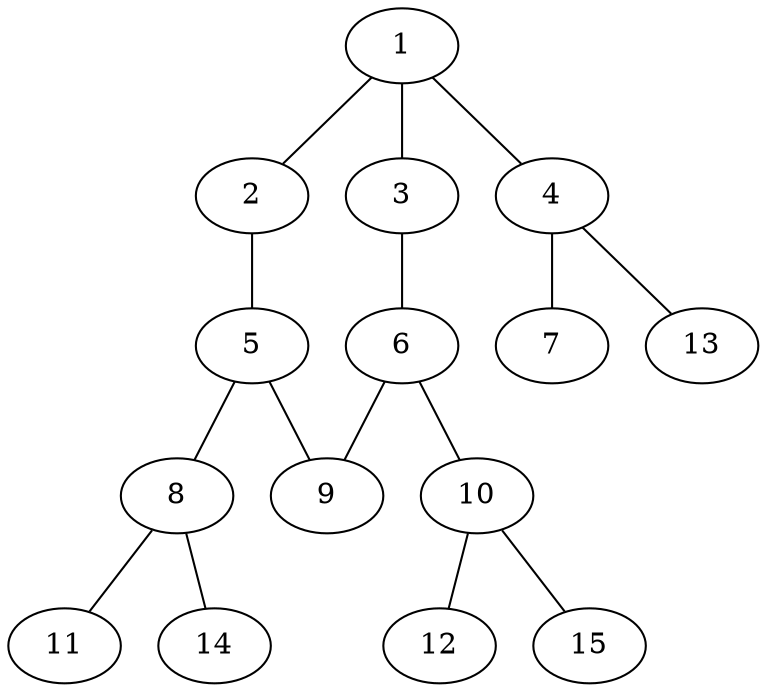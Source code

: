 graph molecule_2061 {
	1	 [chem=C];
	2	 [chem=N];
	1 -- 2	 [valence=1];
	3	 [chem=N];
	1 -- 3	 [valence=2];
	4	 [chem=N];
	1 -- 4	 [valence=1];
	5	 [chem=C];
	2 -- 5	 [valence=2];
	6	 [chem=C];
	3 -- 6	 [valence=1];
	7	 [chem=Cl];
	4 -- 7	 [valence=1];
	13	 [chem=H];
	4 -- 13	 [valence=1];
	8	 [chem=N];
	5 -- 8	 [valence=1];
	9	 [chem=N];
	5 -- 9	 [valence=1];
	6 -- 9	 [valence=2];
	10	 [chem=N];
	6 -- 10	 [valence=1];
	11	 [chem=Cl];
	8 -- 11	 [valence=1];
	14	 [chem=H];
	8 -- 14	 [valence=1];
	12	 [chem=Cl];
	10 -- 12	 [valence=1];
	15	 [chem=H];
	10 -- 15	 [valence=1];
}
